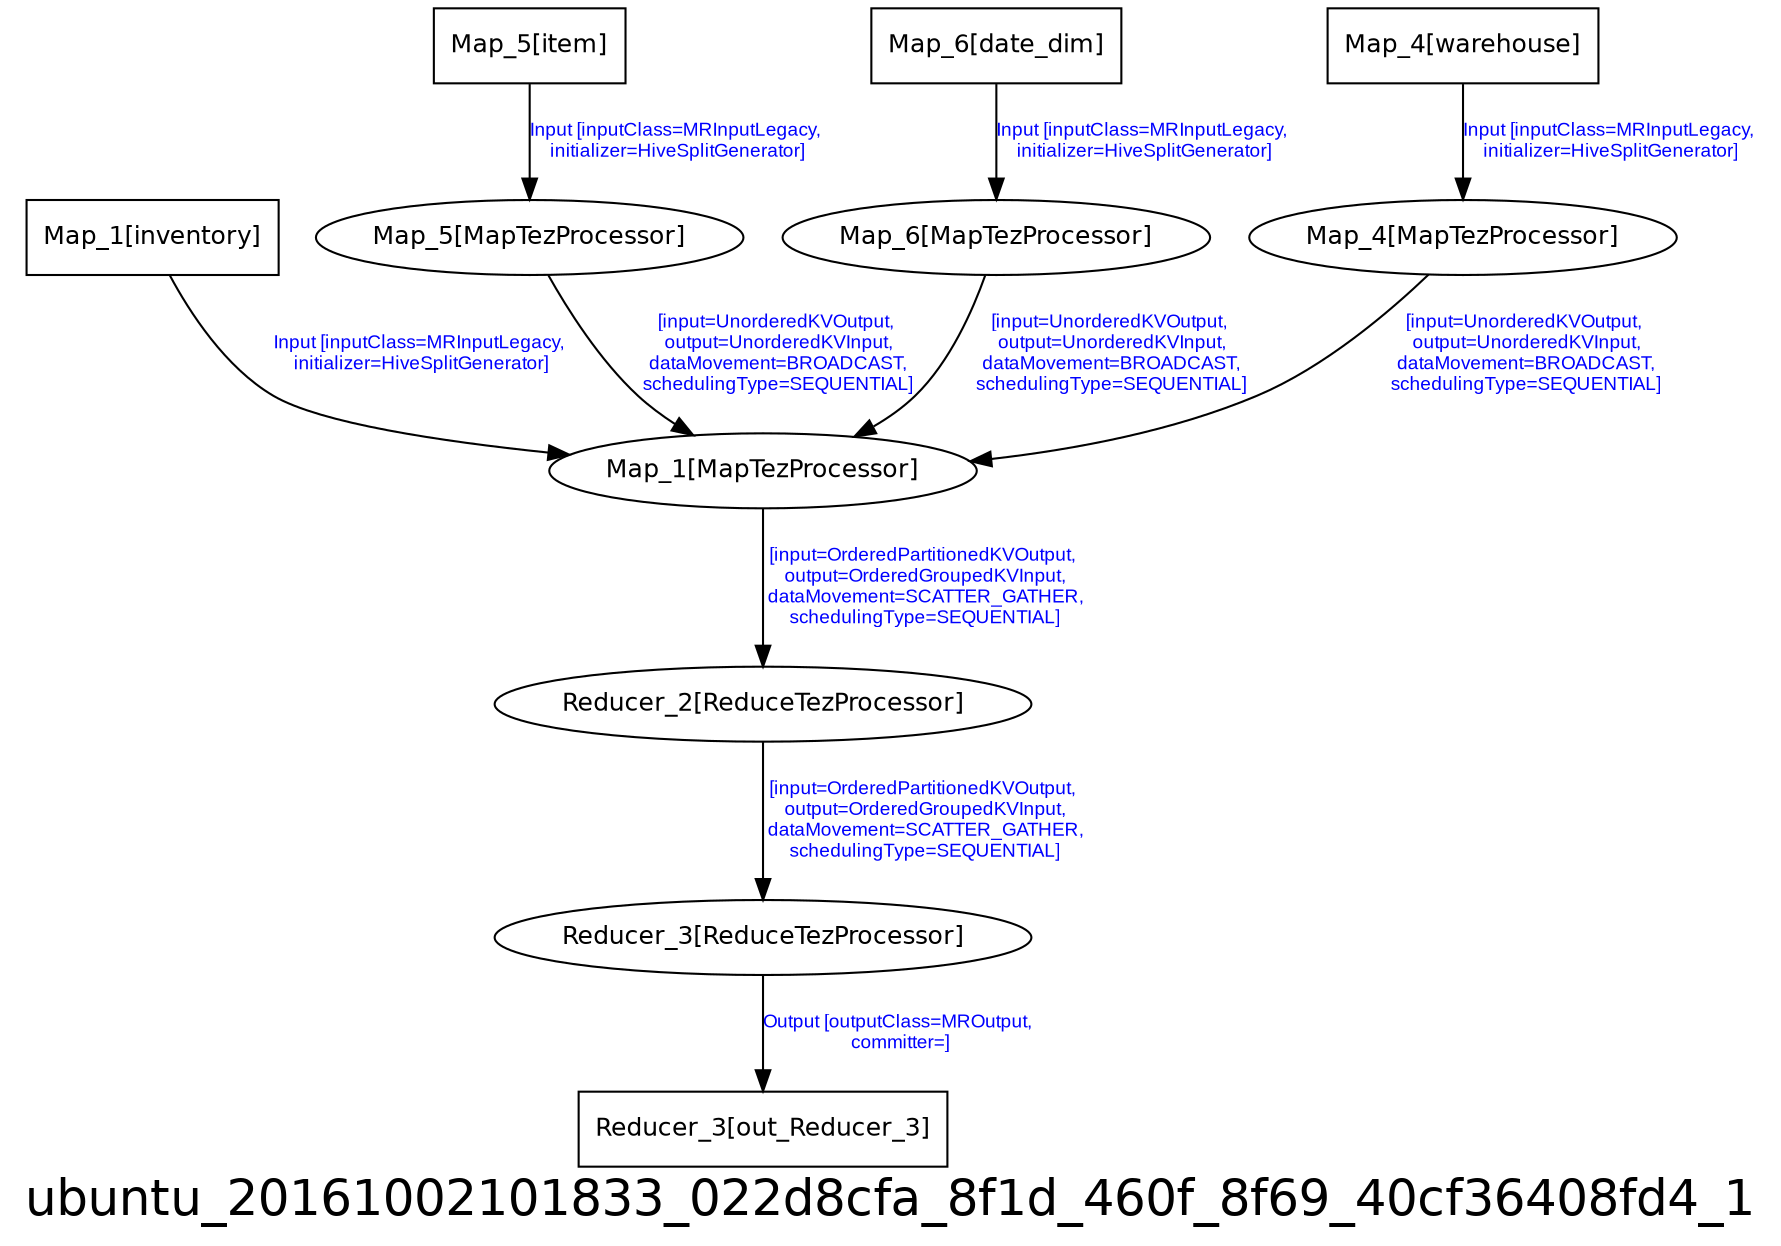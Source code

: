 digraph ubuntu_20161002101833_022d8cfa_8f1d_460f_8f69_40cf36408fd4_1 {
graph [ label="ubuntu_20161002101833_022d8cfa_8f1d_460f_8f69_40cf36408fd4_1", fontsize=24, fontname=Helvetica];
node [fontsize=12, fontname=Helvetica];
edge [fontsize=9, fontcolor=blue, fontname=Arial];
"ubuntu_20161002101833_022d8cfa_8f1d_460f_8f69_40cf36408fd4_1.Map_4" [ label = "Map_4[MapTezProcessor]" ];
"ubuntu_20161002101833_022d8cfa_8f1d_460f_8f69_40cf36408fd4_1.Map_4" -> "ubuntu_20161002101833_022d8cfa_8f1d_460f_8f69_40cf36408fd4_1.Map_1" [ label = "[input=UnorderedKVOutput,\n output=UnorderedKVInput,\n dataMovement=BROADCAST,\n schedulingType=SEQUENTIAL]" ];
"ubuntu_20161002101833_022d8cfa_8f1d_460f_8f69_40cf36408fd4_1.Reducer_2" [ label = "Reducer_2[ReduceTezProcessor]" ];
"ubuntu_20161002101833_022d8cfa_8f1d_460f_8f69_40cf36408fd4_1.Reducer_2" -> "ubuntu_20161002101833_022d8cfa_8f1d_460f_8f69_40cf36408fd4_1.Reducer_3" [ label = "[input=OrderedPartitionedKVOutput,\n output=OrderedGroupedKVInput,\n dataMovement=SCATTER_GATHER,\n schedulingType=SEQUENTIAL]" ];
"ubuntu_20161002101833_022d8cfa_8f1d_460f_8f69_40cf36408fd4_1.Map_1_inventory" [ label = "Map_1[inventory]", shape = "box" ];
"ubuntu_20161002101833_022d8cfa_8f1d_460f_8f69_40cf36408fd4_1.Map_1_inventory" -> "ubuntu_20161002101833_022d8cfa_8f1d_460f_8f69_40cf36408fd4_1.Map_1" [ label = "Input [inputClass=MRInputLegacy,\n initializer=HiveSplitGenerator]" ];
"ubuntu_20161002101833_022d8cfa_8f1d_460f_8f69_40cf36408fd4_1.Reducer_3_out_Reducer_3" [ label = "Reducer_3[out_Reducer_3]", shape = "box" ];
"ubuntu_20161002101833_022d8cfa_8f1d_460f_8f69_40cf36408fd4_1.Map_1" [ label = "Map_1[MapTezProcessor]" ];
"ubuntu_20161002101833_022d8cfa_8f1d_460f_8f69_40cf36408fd4_1.Map_1" -> "ubuntu_20161002101833_022d8cfa_8f1d_460f_8f69_40cf36408fd4_1.Reducer_2" [ label = "[input=OrderedPartitionedKVOutput,\n output=OrderedGroupedKVInput,\n dataMovement=SCATTER_GATHER,\n schedulingType=SEQUENTIAL]" ];
"ubuntu_20161002101833_022d8cfa_8f1d_460f_8f69_40cf36408fd4_1.Map_5" [ label = "Map_5[MapTezProcessor]" ];
"ubuntu_20161002101833_022d8cfa_8f1d_460f_8f69_40cf36408fd4_1.Map_5" -> "ubuntu_20161002101833_022d8cfa_8f1d_460f_8f69_40cf36408fd4_1.Map_1" [ label = "[input=UnorderedKVOutput,\n output=UnorderedKVInput,\n dataMovement=BROADCAST,\n schedulingType=SEQUENTIAL]" ];
"ubuntu_20161002101833_022d8cfa_8f1d_460f_8f69_40cf36408fd4_1.Map_4_warehouse" [ label = "Map_4[warehouse]", shape = "box" ];
"ubuntu_20161002101833_022d8cfa_8f1d_460f_8f69_40cf36408fd4_1.Map_4_warehouse" -> "ubuntu_20161002101833_022d8cfa_8f1d_460f_8f69_40cf36408fd4_1.Map_4" [ label = "Input [inputClass=MRInputLegacy,\n initializer=HiveSplitGenerator]" ];
"ubuntu_20161002101833_022d8cfa_8f1d_460f_8f69_40cf36408fd4_1.Map_6" [ label = "Map_6[MapTezProcessor]" ];
"ubuntu_20161002101833_022d8cfa_8f1d_460f_8f69_40cf36408fd4_1.Map_6" -> "ubuntu_20161002101833_022d8cfa_8f1d_460f_8f69_40cf36408fd4_1.Map_1" [ label = "[input=UnorderedKVOutput,\n output=UnorderedKVInput,\n dataMovement=BROADCAST,\n schedulingType=SEQUENTIAL]" ];
"ubuntu_20161002101833_022d8cfa_8f1d_460f_8f69_40cf36408fd4_1.Map_5_item" [ label = "Map_5[item]", shape = "box" ];
"ubuntu_20161002101833_022d8cfa_8f1d_460f_8f69_40cf36408fd4_1.Map_5_item" -> "ubuntu_20161002101833_022d8cfa_8f1d_460f_8f69_40cf36408fd4_1.Map_5" [ label = "Input [inputClass=MRInputLegacy,\n initializer=HiveSplitGenerator]" ];
"ubuntu_20161002101833_022d8cfa_8f1d_460f_8f69_40cf36408fd4_1.Reducer_3" [ label = "Reducer_3[ReduceTezProcessor]" ];
"ubuntu_20161002101833_022d8cfa_8f1d_460f_8f69_40cf36408fd4_1.Reducer_3" -> "ubuntu_20161002101833_022d8cfa_8f1d_460f_8f69_40cf36408fd4_1.Reducer_3_out_Reducer_3" [ label = "Output [outputClass=MROutput,\n committer=]" ];
"ubuntu_20161002101833_022d8cfa_8f1d_460f_8f69_40cf36408fd4_1.Map_6_date_dim" [ label = "Map_6[date_dim]", shape = "box" ];
"ubuntu_20161002101833_022d8cfa_8f1d_460f_8f69_40cf36408fd4_1.Map_6_date_dim" -> "ubuntu_20161002101833_022d8cfa_8f1d_460f_8f69_40cf36408fd4_1.Map_6" [ label = "Input [inputClass=MRInputLegacy,\n initializer=HiveSplitGenerator]" ];
}
